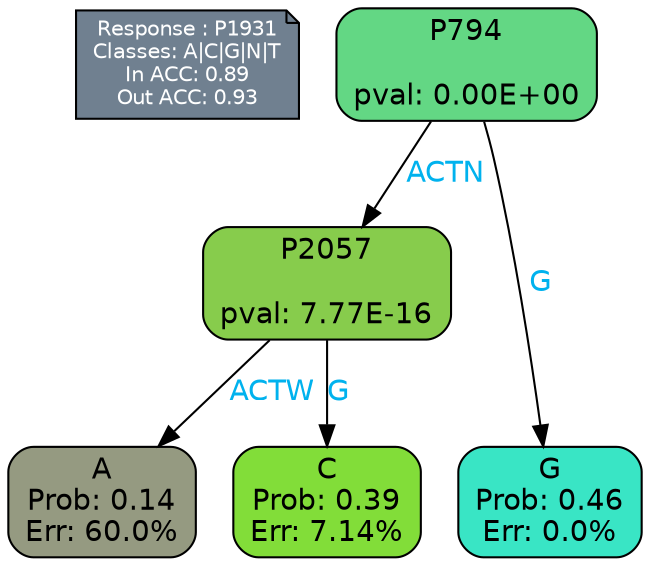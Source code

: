 digraph Tree {
node [shape=box, style="filled, rounded", color="black", fontname=helvetica] ;
graph [ranksep=equally, splines=polylines, bgcolor=transparent, dpi=600] ;
edge [fontname=helvetica] ;
LEGEND [label="Response : P1931
Classes: A|C|G|N|T
In ACC: 0.89
Out ACC: 0.93
",shape=note,align=left,style=filled,fillcolor="slategray",fontcolor="white",fontsize=10];1 [label="P794

pval: 0.00E+00", fillcolor="#63d784"] ;
2 [label="P2057

pval: 7.77E-16", fillcolor="#87cc4c"] ;
3 [label="A
Prob: 0.14
Err: 60.0%", fillcolor="#959a81"] ;
4 [label="C
Prob: 0.39
Err: 7.14%", fillcolor="#82dd39"] ;
5 [label="G
Prob: 0.46
Err: 0.0%", fillcolor="#39e5c5"] ;
1 -> 2 [label="ACTN",fontcolor=deepskyblue2] ;
1 -> 5 [label="G",fontcolor=deepskyblue2] ;
2 -> 3 [label="ACTW",fontcolor=deepskyblue2] ;
2 -> 4 [label="G",fontcolor=deepskyblue2] ;
{rank = same; 3;4;5;}{rank = same; LEGEND;1;}}
